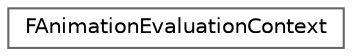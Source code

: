 digraph "Graphical Class Hierarchy"
{
 // INTERACTIVE_SVG=YES
 // LATEX_PDF_SIZE
  bgcolor="transparent";
  edge [fontname=Helvetica,fontsize=10,labelfontname=Helvetica,labelfontsize=10];
  node [fontname=Helvetica,fontsize=10,shape=box,height=0.2,width=0.4];
  rankdir="LR";
  Node0 [id="Node000000",label="FAnimationEvaluationContext",height=0.2,width=0.4,color="grey40", fillcolor="white", style="filled",URL="$da/db9/structFAnimationEvaluationContext.html",tooltip="Method used when retrieving a attribute value."];
}
